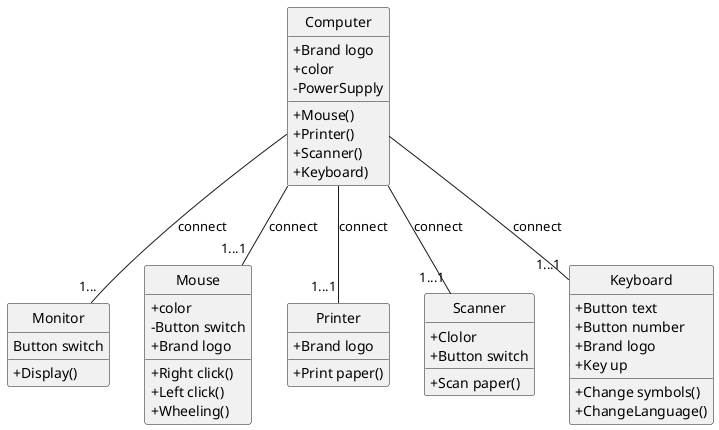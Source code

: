 @startuml
skinparam classAttributeIconSize 0
hide circle
class Computer{
    + Brand logo
    + color
    - PowerSupply
    + Mouse()
    + Printer()
    + Scanner()
    + Keyboard)
}
class Monitor{
Button switch
+ Display()
}
class Mouse{
 +color
 - Button switch
 + Brand logo
 + Right click()
 + Left click()
 + Wheeling()
}
class Printer{
+Brand logo
+Print paper()
}
class Scanner{
+Clolor
+Button switch
+Scan paper()
}
class Keyboard{
+Button text
+Button number
+Brand logo
+Change symbols()
+ChangeLanguage()
+Key up
}
Computer -- "1..."Monitor :connect
Computer -- "1...1"Mouse :connect
Computer -- "1...1"Printer :connect
Computer -- "1...1"Scanner :connect
Computer -- "1...1"Keyboard :connect
@enduml